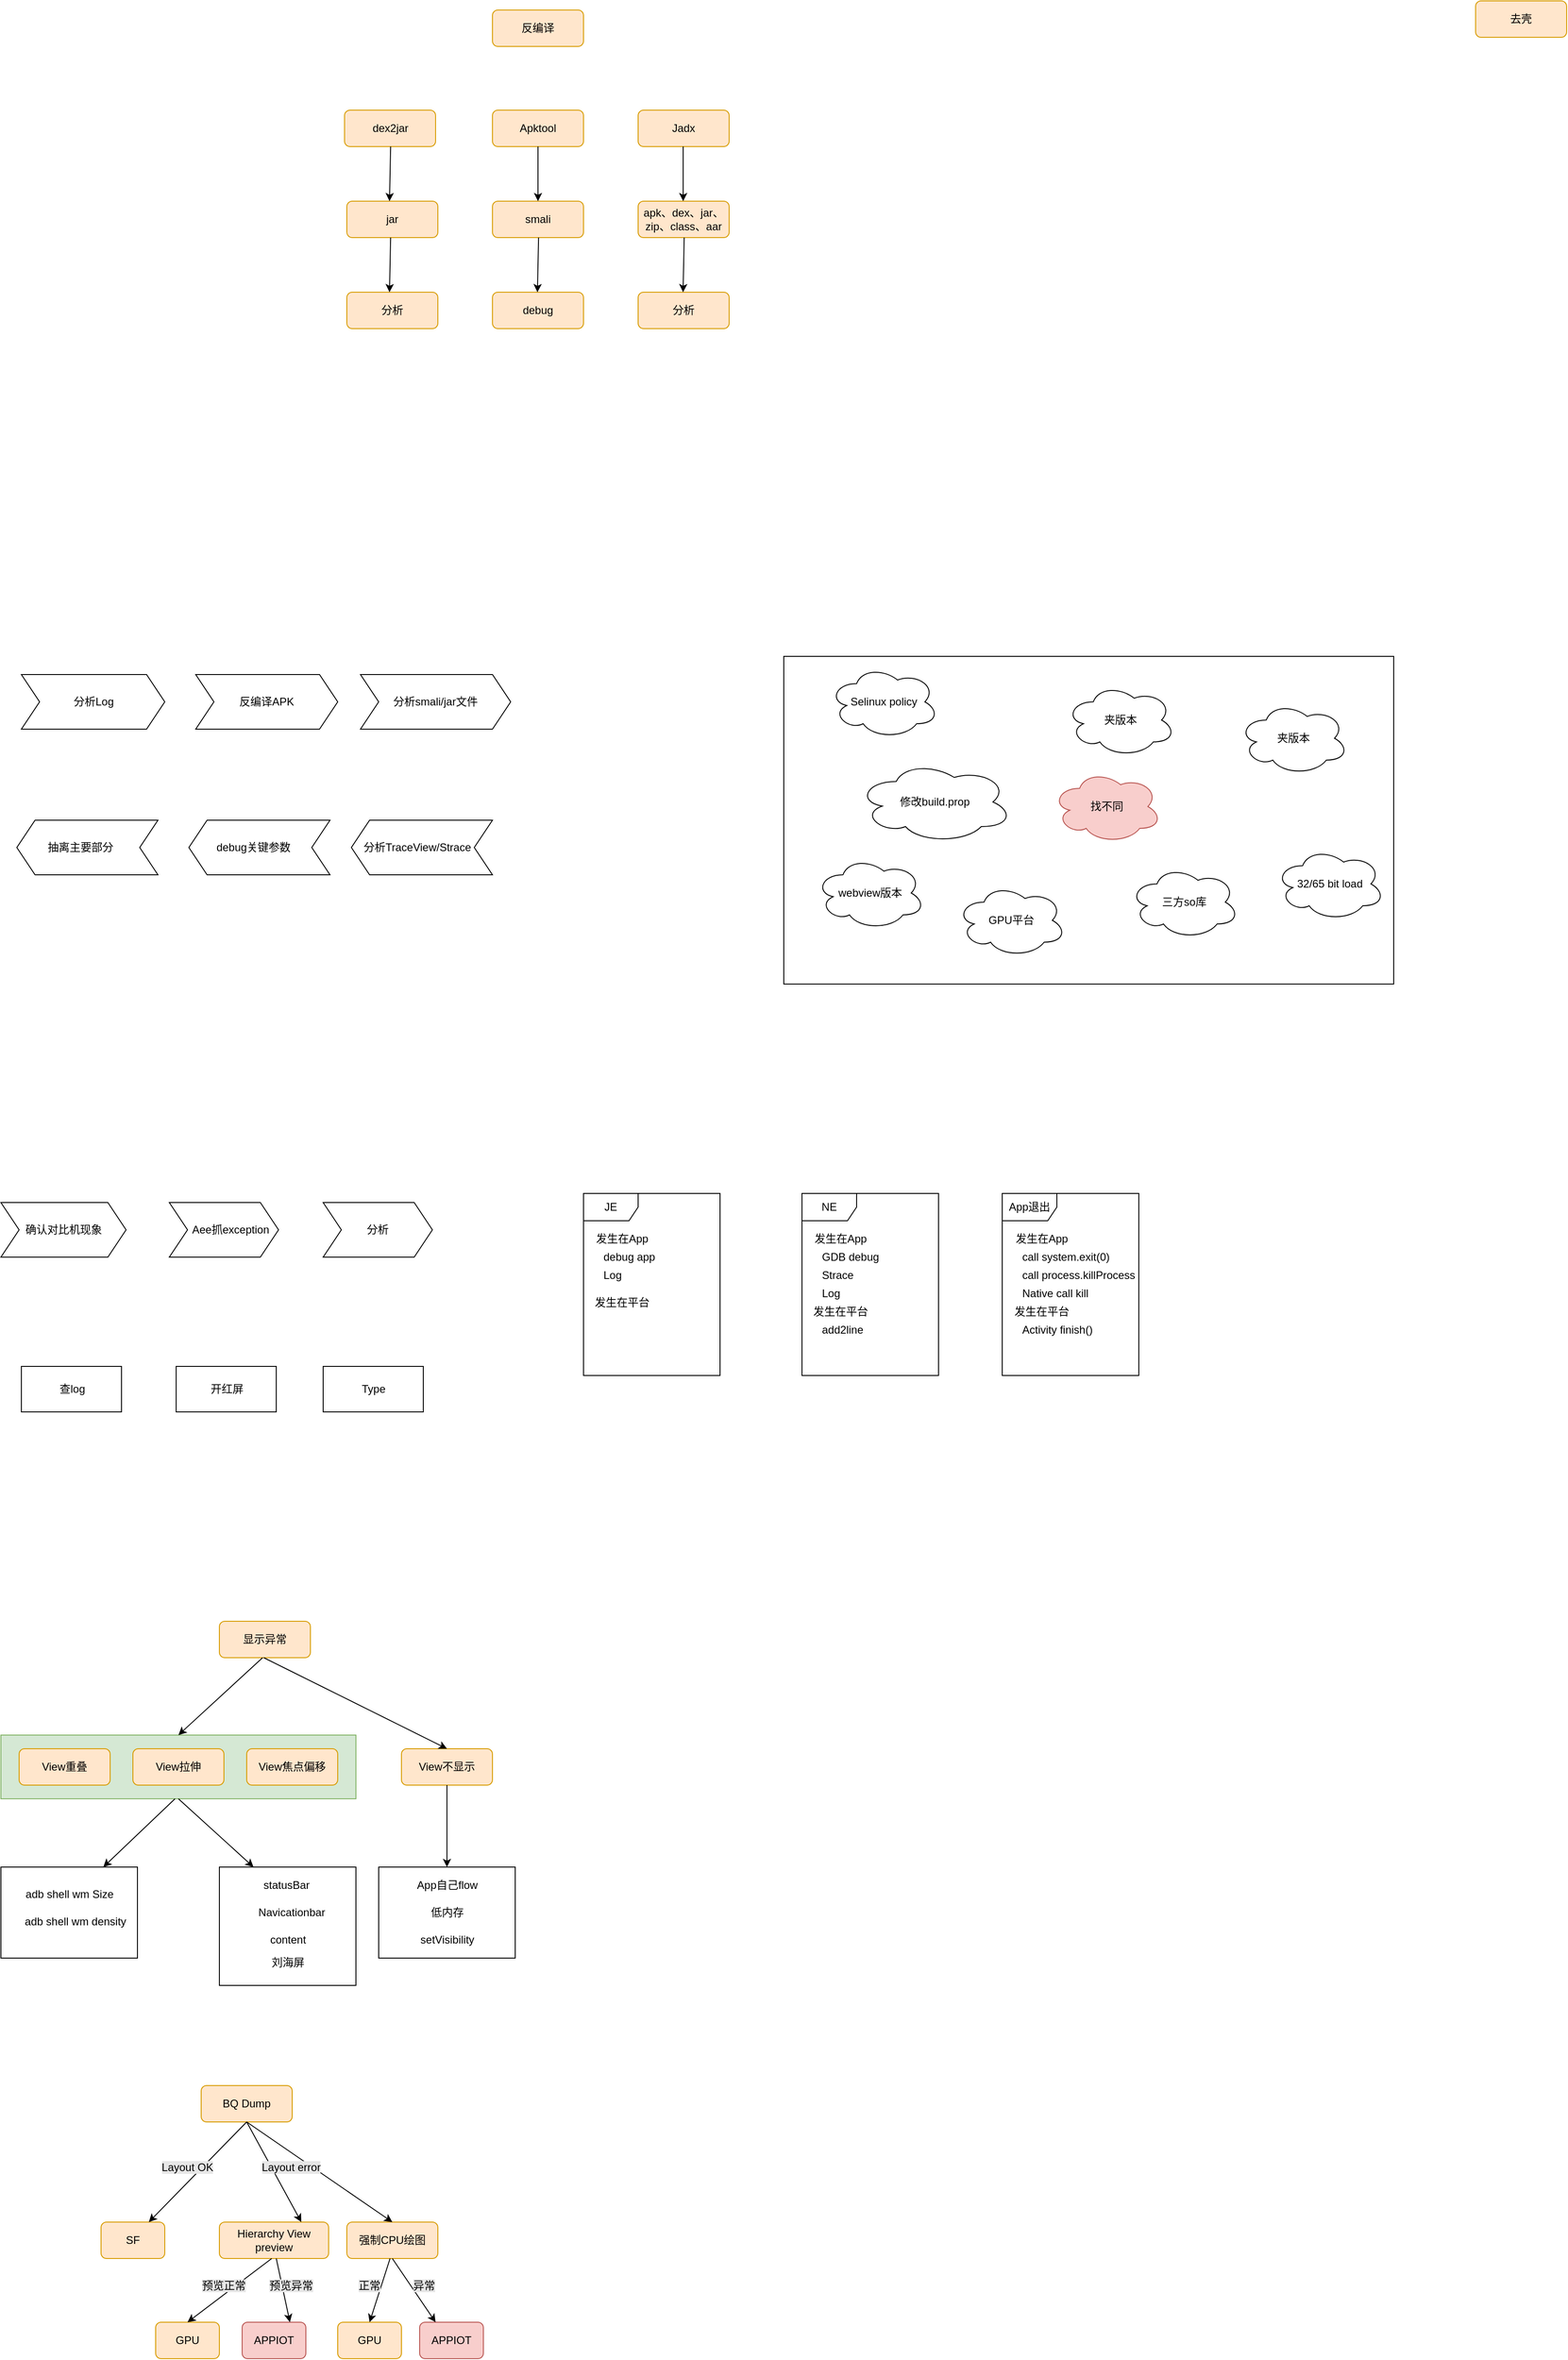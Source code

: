 <mxfile version="13.0.1" type="github"><diagram id="VtakY8_QgwN2vM0VlmeF" name="Page-1"><mxGraphModel dx="1422" dy="3083" grid="1" gridSize="10" guides="1" tooltips="1" connect="1" arrows="1" fold="1" page="1" pageScale="1" pageWidth="827" pageHeight="1169" math="0" shadow="0"><root><mxCell id="0"/><mxCell id="1" parent="0"/><mxCell id="EpkO5UYRU34J9skRSnlP-2" value="BQ Dump" style="shape=ext;rounded=1;html=1;whiteSpace=wrap;fillColor=#ffe6cc;strokeColor=#d79b00;" parent="1" vertex="1"><mxGeometry x="350" y="60" width="100" height="40" as="geometry"/></mxCell><mxCell id="EpkO5UYRU34J9skRSnlP-3" value="SF" style="shape=ext;rounded=1;html=1;whiteSpace=wrap;fillColor=#ffe6cc;strokeColor=#d79b00;" parent="1" vertex="1"><mxGeometry x="240" y="210" width="70" height="40" as="geometry"/></mxCell><mxCell id="EpkO5UYRU34J9skRSnlP-4" value="Hierarchy View preview" style="shape=ext;rounded=1;html=1;whiteSpace=wrap;fillColor=#ffe6cc;strokeColor=#d79b00;" parent="1" vertex="1"><mxGeometry x="370" y="210" width="120" height="40" as="geometry"/></mxCell><mxCell id="EpkO5UYRU34J9skRSnlP-5" value="GPU" style="shape=ext;rounded=1;html=1;whiteSpace=wrap;fillColor=#ffe6cc;strokeColor=#d79b00;" parent="1" vertex="1"><mxGeometry x="300" y="320" width="70" height="40" as="geometry"/></mxCell><mxCell id="EpkO5UYRU34J9skRSnlP-7" value="强制CPU绘图" style="shape=ext;rounded=1;html=1;whiteSpace=wrap;fillColor=#ffe6cc;strokeColor=#d79b00;" parent="1" vertex="1"><mxGeometry x="510" y="210" width="100" height="40" as="geometry"/></mxCell><mxCell id="EpkO5UYRU34J9skRSnlP-9" value="" style="endArrow=classic;html=1;exitX=0.5;exitY=1;exitDx=0;exitDy=0;entryX=0.75;entryY=0;entryDx=0;entryDy=0;" parent="1" source="EpkO5UYRU34J9skRSnlP-2" target="EpkO5UYRU34J9skRSnlP-3" edge="1"><mxGeometry width="50" height="50" relative="1" as="geometry"><mxPoint x="150" y="200" as="sourcePoint"/><mxPoint x="140" y="320" as="targetPoint"/></mxGeometry></mxCell><mxCell id="EpkO5UYRU34J9skRSnlP-11" value="" style="endArrow=classic;html=1;entryX=0.5;entryY=0;entryDx=0;entryDy=0;" parent="1" target="EpkO5UYRU34J9skRSnlP-7" edge="1"><mxGeometry width="50" height="50" relative="1" as="geometry"><mxPoint x="400" y="100" as="sourcePoint"/><mxPoint x="570" y="200" as="targetPoint"/></mxGeometry></mxCell><mxCell id="EpkO5UYRU34J9skRSnlP-12" value="" style="endArrow=classic;html=1;entryX=0.75;entryY=0;entryDx=0;entryDy=0;" parent="1" target="EpkO5UYRU34J9skRSnlP-4" edge="1"><mxGeometry width="50" height="50" relative="1" as="geometry"><mxPoint x="400" y="100" as="sourcePoint"/><mxPoint x="570" y="210" as="targetPoint"/></mxGeometry></mxCell><mxCell id="EpkO5UYRU34J9skRSnlP-13" value="&lt;span style=&quot;background-color: rgb(230 , 230 , 230)&quot;&gt;Layout OK&lt;/span&gt;" style="text;html=1;strokeColor=none;fillColor=none;align=center;verticalAlign=middle;whiteSpace=wrap;rounded=0;" parent="1" vertex="1"><mxGeometry x="300" y="140" width="70" height="20" as="geometry"/></mxCell><mxCell id="EpkO5UYRU34J9skRSnlP-16" value="&lt;span style=&quot;background-color: rgb(230 , 230 , 230)&quot;&gt;Layout error&lt;/span&gt;" style="text;html=1;strokeColor=none;fillColor=none;align=center;verticalAlign=middle;whiteSpace=wrap;rounded=0;" parent="1" vertex="1"><mxGeometry x="414" y="140" width="70" height="20" as="geometry"/></mxCell><mxCell id="EpkO5UYRU34J9skRSnlP-18" value="APPIOT" style="shape=ext;rounded=1;html=1;whiteSpace=wrap;fillColor=#f8cecc;strokeColor=#b85450;" parent="1" vertex="1"><mxGeometry x="395" y="320" width="70" height="40" as="geometry"/></mxCell><mxCell id="EpkO5UYRU34J9skRSnlP-21" value="" style="endArrow=classic;html=1;exitX=0.5;exitY=1;exitDx=0;exitDy=0;entryX=0.5;entryY=0;entryDx=0;entryDy=0;" parent="1" target="EpkO5UYRU34J9skRSnlP-5" edge="1"><mxGeometry width="50" height="50" relative="1" as="geometry"><mxPoint x="427.5" y="250" as="sourcePoint"/><mxPoint x="320" y="360" as="targetPoint"/></mxGeometry></mxCell><mxCell id="EpkO5UYRU34J9skRSnlP-22" value="" style="endArrow=classic;html=1;exitX=0.5;exitY=1;exitDx=0;exitDy=0;entryX=0.75;entryY=0;entryDx=0;entryDy=0;" parent="1" target="EpkO5UYRU34J9skRSnlP-18" edge="1"><mxGeometry width="50" height="50" relative="1" as="geometry"><mxPoint x="432.5" y="250" as="sourcePoint"/><mxPoint x="340" y="320" as="targetPoint"/></mxGeometry></mxCell><mxCell id="EpkO5UYRU34J9skRSnlP-23" value="&lt;span style=&quot;background-color: rgb(230 , 230 , 230)&quot;&gt;预览正常&lt;/span&gt;" style="text;html=1;strokeColor=none;fillColor=none;align=center;verticalAlign=middle;whiteSpace=wrap;rounded=0;" parent="1" vertex="1"><mxGeometry x="340" y="270" width="70" height="20" as="geometry"/></mxCell><mxCell id="EpkO5UYRU34J9skRSnlP-26" value="&lt;span style=&quot;background-color: rgb(230 , 230 , 230)&quot;&gt;预览异常&lt;/span&gt;" style="text;html=1;strokeColor=none;fillColor=none;align=center;verticalAlign=middle;whiteSpace=wrap;rounded=0;" parent="1" vertex="1"><mxGeometry x="414" y="270" width="70" height="20" as="geometry"/></mxCell><mxCell id="EpkO5UYRU34J9skRSnlP-27" value="GPU" style="shape=ext;rounded=1;html=1;whiteSpace=wrap;fillColor=#ffe6cc;strokeColor=#d79b00;" parent="1" vertex="1"><mxGeometry x="500" y="320" width="70" height="40" as="geometry"/></mxCell><mxCell id="EpkO5UYRU34J9skRSnlP-28" value="APPIOT" style="shape=ext;rounded=1;html=1;whiteSpace=wrap;fillColor=#f8cecc;strokeColor=#b85450;" parent="1" vertex="1"><mxGeometry x="590" y="320" width="70" height="40" as="geometry"/></mxCell><mxCell id="EpkO5UYRU34J9skRSnlP-29" value="" style="endArrow=classic;html=1;exitX=0.5;exitY=1;exitDx=0;exitDy=0;entryX=0.5;entryY=0;entryDx=0;entryDy=0;" parent="1" target="EpkO5UYRU34J9skRSnlP-27" edge="1"><mxGeometry width="50" height="50" relative="1" as="geometry"><mxPoint x="557.5" y="250" as="sourcePoint"/><mxPoint x="465" y="320" as="targetPoint"/></mxGeometry></mxCell><mxCell id="EpkO5UYRU34J9skRSnlP-30" value="" style="endArrow=classic;html=1;exitX=0.5;exitY=1;exitDx=0;exitDy=0;entryX=0.25;entryY=0;entryDx=0;entryDy=0;" parent="1" target="EpkO5UYRU34J9skRSnlP-28" edge="1"><mxGeometry width="50" height="50" relative="1" as="geometry"><mxPoint x="560" y="250" as="sourcePoint"/><mxPoint x="575" y="320" as="targetPoint"/></mxGeometry></mxCell><mxCell id="EpkO5UYRU34J9skRSnlP-31" value="&lt;span style=&quot;background-color: rgb(230 , 230 , 230)&quot;&gt;正常&lt;/span&gt;" style="text;html=1;strokeColor=none;fillColor=none;align=center;verticalAlign=middle;whiteSpace=wrap;rounded=0;" parent="1" vertex="1"><mxGeometry x="500" y="270" width="70" height="20" as="geometry"/></mxCell><mxCell id="EpkO5UYRU34J9skRSnlP-34" value="&lt;span style=&quot;background-color: rgb(230 , 230 , 230)&quot;&gt;异常&lt;/span&gt;" style="text;html=1;strokeColor=none;fillColor=none;align=center;verticalAlign=middle;whiteSpace=wrap;rounded=0;" parent="1" vertex="1"><mxGeometry x="560" y="270" width="70" height="20" as="geometry"/></mxCell><mxCell id="EpkO5UYRU34J9skRSnlP-35" value="显示异常" style="shape=ext;rounded=1;html=1;whiteSpace=wrap;fillColor=#ffe6cc;strokeColor=#d79b00;" parent="1" vertex="1"><mxGeometry x="370" y="-450" width="100" height="40" as="geometry"/></mxCell><mxCell id="EpkO5UYRU34J9skRSnlP-37" value="" style="rounded=0;whiteSpace=wrap;html=1;fillColor=#d5e8d4;strokeColor=#82b366;" parent="1" vertex="1"><mxGeometry x="130" y="-325" width="390" height="70" as="geometry"/></mxCell><mxCell id="EpkO5UYRU34J9skRSnlP-38" value="View重叠" style="shape=ext;rounded=1;html=1;whiteSpace=wrap;fillColor=#ffe6cc;strokeColor=#d79b00;" parent="1" vertex="1"><mxGeometry x="150" y="-310" width="100" height="40" as="geometry"/></mxCell><mxCell id="EpkO5UYRU34J9skRSnlP-39" value="View拉伸" style="shape=ext;rounded=1;html=1;whiteSpace=wrap;fillColor=#ffe6cc;strokeColor=#d79b00;" parent="1" vertex="1"><mxGeometry x="275" y="-310" width="100" height="40" as="geometry"/></mxCell><mxCell id="EpkO5UYRU34J9skRSnlP-40" value="View焦点偏移" style="shape=ext;rounded=1;html=1;whiteSpace=wrap;fillColor=#ffe6cc;strokeColor=#d79b00;" parent="1" vertex="1"><mxGeometry x="400" y="-310" width="100" height="40" as="geometry"/></mxCell><mxCell id="EpkO5UYRU34J9skRSnlP-41" value="View不显示" style="shape=ext;rounded=1;html=1;whiteSpace=wrap;fillColor=#ffe6cc;strokeColor=#d79b00;" parent="1" vertex="1"><mxGeometry x="570" y="-310" width="100" height="40" as="geometry"/></mxCell><mxCell id="EpkO5UYRU34J9skRSnlP-42" value="" style="endArrow=classic;html=1;exitX=0.5;exitY=1;exitDx=0;exitDy=0;entryX=0.5;entryY=0;entryDx=0;entryDy=0;" parent="1" target="EpkO5UYRU34J9skRSnlP-37" edge="1"><mxGeometry width="50" height="50" relative="1" as="geometry"><mxPoint x="417.5" y="-410" as="sourcePoint"/><mxPoint x="310" y="-300" as="targetPoint"/></mxGeometry></mxCell><mxCell id="EpkO5UYRU34J9skRSnlP-43" value="" style="endArrow=classic;html=1;exitX=0.5;exitY=1;exitDx=0;exitDy=0;entryX=0.5;entryY=0;entryDx=0;entryDy=0;" parent="1" target="EpkO5UYRU34J9skRSnlP-41" edge="1"><mxGeometry width="50" height="50" relative="1" as="geometry"><mxPoint x="418.75" y="-410" as="sourcePoint"/><mxPoint x="331.25" y="-325" as="targetPoint"/></mxGeometry></mxCell><mxCell id="EpkO5UYRU34J9skRSnlP-44" value="" style="rounded=0;whiteSpace=wrap;html=1;" parent="1" vertex="1"><mxGeometry x="130" y="-180" width="150" height="100" as="geometry"/></mxCell><mxCell id="EpkO5UYRU34J9skRSnlP-45" value="adb shell wm Size" style="text;html=1;strokeColor=none;fillColor=none;align=center;verticalAlign=middle;whiteSpace=wrap;rounded=0;" parent="1" vertex="1"><mxGeometry x="142.5" y="-160" width="125" height="20" as="geometry"/></mxCell><mxCell id="EpkO5UYRU34J9skRSnlP-46" value="adb shell wm density" style="text;html=1;strokeColor=none;fillColor=none;align=center;verticalAlign=middle;whiteSpace=wrap;rounded=0;" parent="1" vertex="1"><mxGeometry x="142.5" y="-130" width="137.5" height="20" as="geometry"/></mxCell><mxCell id="EpkO5UYRU34J9skRSnlP-47" value="" style="rounded=0;whiteSpace=wrap;html=1;" parent="1" vertex="1"><mxGeometry x="370" y="-180" width="150" height="130" as="geometry"/></mxCell><mxCell id="EpkO5UYRU34J9skRSnlP-48" value="statusBar&amp;nbsp;" style="text;html=1;strokeColor=none;fillColor=none;align=center;verticalAlign=middle;whiteSpace=wrap;rounded=0;" parent="1" vertex="1"><mxGeometry x="382.5" y="-170" width="125" height="20" as="geometry"/></mxCell><mxCell id="EpkO5UYRU34J9skRSnlP-51" value="Navicationbar" style="text;html=1;strokeColor=none;fillColor=none;align=center;verticalAlign=middle;whiteSpace=wrap;rounded=0;" parent="1" vertex="1"><mxGeometry x="386.5" y="-140" width="125" height="20" as="geometry"/></mxCell><mxCell id="EpkO5UYRU34J9skRSnlP-52" value="content" style="text;html=1;strokeColor=none;fillColor=none;align=center;verticalAlign=middle;whiteSpace=wrap;rounded=0;" parent="1" vertex="1"><mxGeometry x="382.5" y="-110" width="125" height="20" as="geometry"/></mxCell><mxCell id="EpkO5UYRU34J9skRSnlP-53" value="刘海屏" style="text;html=1;strokeColor=none;fillColor=none;align=center;verticalAlign=middle;whiteSpace=wrap;rounded=0;" parent="1" vertex="1"><mxGeometry x="382.5" y="-90" width="125" height="30" as="geometry"/></mxCell><mxCell id="EpkO5UYRU34J9skRSnlP-54" value="" style="endArrow=classic;html=1;exitX=0.5;exitY=1;exitDx=0;exitDy=0;entryX=0.75;entryY=0;entryDx=0;entryDy=0;" parent="1" target="EpkO5UYRU34J9skRSnlP-44" edge="1"><mxGeometry width="50" height="50" relative="1" as="geometry"><mxPoint x="321.25" y="-255" as="sourcePoint"/><mxPoint x="228.75" y="-170" as="targetPoint"/></mxGeometry></mxCell><mxCell id="EpkO5UYRU34J9skRSnlP-55" value="" style="endArrow=classic;html=1;entryX=0.25;entryY=0;entryDx=0;entryDy=0;exitX=0.5;exitY=1;exitDx=0;exitDy=0;" parent="1" source="EpkO5UYRU34J9skRSnlP-37" target="EpkO5UYRU34J9skRSnlP-47" edge="1"><mxGeometry width="50" height="50" relative="1" as="geometry"><mxPoint x="320" y="-250" as="sourcePoint"/><mxPoint x="294" y="-160" as="targetPoint"/></mxGeometry></mxCell><mxCell id="EpkO5UYRU34J9skRSnlP-56" value="" style="rounded=0;whiteSpace=wrap;html=1;" parent="1" vertex="1"><mxGeometry x="545" y="-180" width="150" height="100" as="geometry"/></mxCell><mxCell id="EpkO5UYRU34J9skRSnlP-57" value="App自己flow" style="text;html=1;strokeColor=none;fillColor=none;align=center;verticalAlign=middle;whiteSpace=wrap;rounded=0;" parent="1" vertex="1"><mxGeometry x="557.5" y="-170" width="125" height="20" as="geometry"/></mxCell><mxCell id="EpkO5UYRU34J9skRSnlP-61" value="低内存" style="text;html=1;strokeColor=none;fillColor=none;align=center;verticalAlign=middle;whiteSpace=wrap;rounded=0;" parent="1" vertex="1"><mxGeometry x="557.5" y="-140" width="125" height="20" as="geometry"/></mxCell><mxCell id="EpkO5UYRU34J9skRSnlP-62" value="" style="endArrow=classic;html=1;entryX=0.5;entryY=0;entryDx=0;entryDy=0;exitX=0.5;exitY=1;exitDx=0;exitDy=0;" parent="1" source="EpkO5UYRU34J9skRSnlP-41" target="EpkO5UYRU34J9skRSnlP-56" edge="1"><mxGeometry width="50" height="50" relative="1" as="geometry"><mxPoint x="612.5" y="-270" as="sourcePoint"/><mxPoint x="695" y="-195" as="targetPoint"/></mxGeometry></mxCell><mxCell id="EpkO5UYRU34J9skRSnlP-64" value="确认对比机现象" style="shape=step;perimeter=stepPerimeter;whiteSpace=wrap;html=1;fixedSize=1;" parent="1" vertex="1"><mxGeometry x="130" y="-910" width="137.5" height="60" as="geometry"/></mxCell><mxCell id="EpkO5UYRU34J9skRSnlP-65" value="" style="shape=step;perimeter=stepPerimeter;whiteSpace=wrap;html=1;fixedSize=1;" parent="1" vertex="1"><mxGeometry x="315" y="-910" width="120" height="60" as="geometry"/></mxCell><mxCell id="EpkO5UYRU34J9skRSnlP-66" value="Aee抓exception" style="text;html=1;strokeColor=none;fillColor=none;align=center;verticalAlign=middle;whiteSpace=wrap;rounded=0;" parent="1" vertex="1"><mxGeometry x="310" y="-890" width="145" height="20" as="geometry"/></mxCell><mxCell id="EpkO5UYRU34J9skRSnlP-67" value="分析" style="shape=step;perimeter=stepPerimeter;whiteSpace=wrap;html=1;fixedSize=1;" parent="1" vertex="1"><mxGeometry x="484" y="-910" width="120" height="60" as="geometry"/></mxCell><mxCell id="EpkO5UYRU34J9skRSnlP-68" value="开红屏" style="html=1;" parent="1" vertex="1"><mxGeometry x="322.5" y="-730" width="110" height="50" as="geometry"/></mxCell><mxCell id="EpkO5UYRU34J9skRSnlP-69" value="JE" style="shape=umlFrame;whiteSpace=wrap;html=1;" parent="1" vertex="1"><mxGeometry x="770" y="-920" width="150" height="200" as="geometry"/></mxCell><mxCell id="EpkO5UYRU34J9skRSnlP-72" value="发生在App" style="text;html=1;strokeColor=none;fillColor=none;align=center;verticalAlign=middle;whiteSpace=wrap;rounded=0;" parent="1" vertex="1"><mxGeometry x="780" y="-880" width="65" height="20" as="geometry"/></mxCell><mxCell id="EpkO5UYRU34J9skRSnlP-73" value="发生在平台" style="text;html=1;strokeColor=none;fillColor=none;align=center;verticalAlign=middle;whiteSpace=wrap;rounded=0;" parent="1" vertex="1"><mxGeometry x="780" y="-810" width="65" height="20" as="geometry"/></mxCell><mxCell id="EpkO5UYRU34J9skRSnlP-74" value="debug app" style="text;html=1;strokeColor=none;fillColor=none;align=left;verticalAlign=middle;whiteSpace=wrap;rounded=0;" parent="1" vertex="1"><mxGeometry x="790" y="-860" width="65" height="20" as="geometry"/></mxCell><mxCell id="EpkO5UYRU34J9skRSnlP-75" value="Log" style="text;html=1;strokeColor=none;fillColor=none;align=left;verticalAlign=middle;whiteSpace=wrap;rounded=0;" parent="1" vertex="1"><mxGeometry x="790" y="-840" width="65" height="20" as="geometry"/></mxCell><mxCell id="EpkO5UYRU34J9skRSnlP-77" value="NE" style="shape=umlFrame;whiteSpace=wrap;html=1;" parent="1" vertex="1"><mxGeometry x="1010" y="-920" width="150" height="200" as="geometry"/></mxCell><mxCell id="EpkO5UYRU34J9skRSnlP-78" value="发生在App" style="text;html=1;strokeColor=none;fillColor=none;align=center;verticalAlign=middle;whiteSpace=wrap;rounded=0;" parent="1" vertex="1"><mxGeometry x="1020" y="-880" width="65" height="20" as="geometry"/></mxCell><mxCell id="EpkO5UYRU34J9skRSnlP-79" value="发生在平台" style="text;html=1;strokeColor=none;fillColor=none;align=center;verticalAlign=middle;whiteSpace=wrap;rounded=0;" parent="1" vertex="1"><mxGeometry x="1020" y="-800" width="65" height="20" as="geometry"/></mxCell><mxCell id="EpkO5UYRU34J9skRSnlP-80" value="GDB debug" style="text;html=1;strokeColor=none;fillColor=none;align=left;verticalAlign=middle;whiteSpace=wrap;rounded=0;" parent="1" vertex="1"><mxGeometry x="1030" y="-860" width="90" height="20" as="geometry"/></mxCell><mxCell id="EpkO5UYRU34J9skRSnlP-81" value="Strace" style="text;html=1;strokeColor=none;fillColor=none;align=left;verticalAlign=middle;whiteSpace=wrap;rounded=0;" parent="1" vertex="1"><mxGeometry x="1030" y="-840" width="65" height="20" as="geometry"/></mxCell><mxCell id="EpkO5UYRU34J9skRSnlP-82" value="add2line" style="text;html=1;strokeColor=none;fillColor=none;align=left;verticalAlign=middle;whiteSpace=wrap;rounded=0;" parent="1" vertex="1"><mxGeometry x="1030" y="-780" width="65" height="20" as="geometry"/></mxCell><mxCell id="EpkO5UYRU34J9skRSnlP-83" value="Log" style="text;html=1;strokeColor=none;fillColor=none;align=left;verticalAlign=middle;whiteSpace=wrap;rounded=0;" parent="1" vertex="1"><mxGeometry x="1030" y="-820" width="65" height="20" as="geometry"/></mxCell><mxCell id="EpkO5UYRU34J9skRSnlP-85" value="App退出" style="shape=umlFrame;whiteSpace=wrap;html=1;" parent="1" vertex="1"><mxGeometry x="1230" y="-920" width="150" height="200" as="geometry"/></mxCell><mxCell id="EpkO5UYRU34J9skRSnlP-86" value="发生在App" style="text;html=1;strokeColor=none;fillColor=none;align=center;verticalAlign=middle;whiteSpace=wrap;rounded=0;" parent="1" vertex="1"><mxGeometry x="1241" y="-880" width="65" height="20" as="geometry"/></mxCell><mxCell id="EpkO5UYRU34J9skRSnlP-87" value="发生在平台" style="text;html=1;strokeColor=none;fillColor=none;align=center;verticalAlign=middle;whiteSpace=wrap;rounded=0;" parent="1" vertex="1"><mxGeometry x="1241" y="-800" width="65" height="20" as="geometry"/></mxCell><mxCell id="EpkO5UYRU34J9skRSnlP-88" value="call system.exit(0)" style="text;html=1;strokeColor=none;fillColor=none;align=left;verticalAlign=middle;whiteSpace=wrap;rounded=0;" parent="1" vertex="1"><mxGeometry x="1250" y="-860" width="110" height="20" as="geometry"/></mxCell><mxCell id="EpkO5UYRU34J9skRSnlP-89" value="call process.killProcess" style="text;html=1;strokeColor=none;fillColor=none;align=left;verticalAlign=middle;whiteSpace=wrap;rounded=0;" parent="1" vertex="1"><mxGeometry x="1250" y="-840" width="140" height="20" as="geometry"/></mxCell><mxCell id="EpkO5UYRU34J9skRSnlP-90" value="Native call kill" style="text;html=1;strokeColor=none;fillColor=none;align=left;verticalAlign=middle;whiteSpace=wrap;rounded=0;" parent="1" vertex="1"><mxGeometry x="1250" y="-820" width="90" height="20" as="geometry"/></mxCell><mxCell id="EpkO5UYRU34J9skRSnlP-91" value="Activity finish()" style="text;html=1;strokeColor=none;fillColor=none;align=left;verticalAlign=middle;whiteSpace=wrap;rounded=0;" parent="1" vertex="1"><mxGeometry x="1250" y="-780" width="90" height="20" as="geometry"/></mxCell><mxCell id="EpkO5UYRU34J9skRSnlP-92" value="Type" style="html=1;" parent="1" vertex="1"><mxGeometry x="484" y="-730" width="110" height="50" as="geometry"/></mxCell><mxCell id="EpkO5UYRU34J9skRSnlP-93" value="查log" style="html=1;" parent="1" vertex="1"><mxGeometry x="152.5" y="-730" width="110" height="50" as="geometry"/></mxCell><mxCell id="EpkO5UYRU34J9skRSnlP-96" value="分析Log" style="shape=step;perimeter=stepPerimeter;whiteSpace=wrap;html=1;fixedSize=1;" parent="1" vertex="1"><mxGeometry x="152.5" y="-1490" width="157.5" height="60" as="geometry"/></mxCell><mxCell id="EpkO5UYRU34J9skRSnlP-97" value="反编译APK" style="shape=step;perimeter=stepPerimeter;whiteSpace=wrap;html=1;fixedSize=1;" parent="1" vertex="1"><mxGeometry x="344" y="-1490" width="156" height="60" as="geometry"/></mxCell><mxCell id="EpkO5UYRU34J9skRSnlP-98" value="分析smali/jar文件" style="shape=step;perimeter=stepPerimeter;whiteSpace=wrap;html=1;fixedSize=1;" parent="1" vertex="1"><mxGeometry x="525" y="-1490" width="165" height="60" as="geometry"/></mxCell><mxCell id="EpkO5UYRU34J9skRSnlP-99" value="" style="shape=step;perimeter=stepPerimeter;whiteSpace=wrap;html=1;fixedSize=1;rotation=-180;" parent="1" vertex="1"><mxGeometry x="515" y="-1330" width="155" height="60" as="geometry"/></mxCell><mxCell id="EpkO5UYRU34J9skRSnlP-100" value="分析TraceView/Strace" style="text;html=1;strokeColor=none;fillColor=none;align=center;verticalAlign=middle;whiteSpace=wrap;rounded=0;" parent="1" vertex="1"><mxGeometry x="525" y="-1310" width="125" height="20" as="geometry"/></mxCell><mxCell id="EpkO5UYRU34J9skRSnlP-101" value="" style="shape=step;perimeter=stepPerimeter;whiteSpace=wrap;html=1;fixedSize=1;rotation=-180;" parent="1" vertex="1"><mxGeometry x="336.5" y="-1330" width="155" height="60" as="geometry"/></mxCell><mxCell id="EpkO5UYRU34J9skRSnlP-102" value="debug关键参数" style="text;html=1;strokeColor=none;fillColor=none;align=center;verticalAlign=middle;whiteSpace=wrap;rounded=0;" parent="1" vertex="1"><mxGeometry x="345" y="-1310" width="125" height="20" as="geometry"/></mxCell><mxCell id="EpkO5UYRU34J9skRSnlP-103" value="" style="shape=step;perimeter=stepPerimeter;whiteSpace=wrap;html=1;fixedSize=1;rotation=-180;" parent="1" vertex="1"><mxGeometry x="147.5" y="-1330" width="155" height="60" as="geometry"/></mxCell><mxCell id="EpkO5UYRU34J9skRSnlP-104" value="抽离主要部分" style="text;html=1;strokeColor=none;fillColor=none;align=center;verticalAlign=middle;whiteSpace=wrap;rounded=0;" parent="1" vertex="1"><mxGeometry x="155" y="-1310" width="125" height="20" as="geometry"/></mxCell><mxCell id="EpkO5UYRU34J9skRSnlP-105" value="" style="rounded=0;whiteSpace=wrap;html=1;" parent="1" vertex="1"><mxGeometry x="990" y="-1510" width="670" height="360" as="geometry"/></mxCell><mxCell id="EpkO5UYRU34J9skRSnlP-106" value="Selinux policy" style="ellipse;shape=cloud;whiteSpace=wrap;html=1;" parent="1" vertex="1"><mxGeometry x="1040" y="-1500" width="120" height="80" as="geometry"/></mxCell><mxCell id="EpkO5UYRU34J9skRSnlP-107" value="修改build.prop" style="ellipse;shape=cloud;whiteSpace=wrap;html=1;" parent="1" vertex="1"><mxGeometry x="1071" y="-1395" width="170" height="90" as="geometry"/></mxCell><mxCell id="EpkO5UYRU34J9skRSnlP-108" value="webview版本" style="ellipse;shape=cloud;whiteSpace=wrap;html=1;" parent="1" vertex="1"><mxGeometry x="1025" y="-1290" width="120" height="80" as="geometry"/></mxCell><mxCell id="EpkO5UYRU34J9skRSnlP-109" value="找不同" style="ellipse;shape=cloud;whiteSpace=wrap;html=1;fillColor=#f8cecc;strokeColor=#b85450;" parent="1" vertex="1"><mxGeometry x="1285" y="-1385" width="120" height="80" as="geometry"/></mxCell><mxCell id="EpkO5UYRU34J9skRSnlP-110" value="GPU平台" style="ellipse;shape=cloud;whiteSpace=wrap;html=1;" parent="1" vertex="1"><mxGeometry x="1180" y="-1260" width="120" height="80" as="geometry"/></mxCell><mxCell id="EpkO5UYRU34J9skRSnlP-111" value="夹版本" style="ellipse;shape=cloud;whiteSpace=wrap;html=1;" parent="1" vertex="1"><mxGeometry x="1490" y="-1460" width="120" height="80" as="geometry"/></mxCell><mxCell id="EpkO5UYRU34J9skRSnlP-112" value="32/65 bit load" style="ellipse;shape=cloud;whiteSpace=wrap;html=1;" parent="1" vertex="1"><mxGeometry x="1530" y="-1300" width="120" height="80" as="geometry"/></mxCell><mxCell id="EpkO5UYRU34J9skRSnlP-113" value="setVisibility" style="text;html=1;strokeColor=none;fillColor=none;align=center;verticalAlign=middle;whiteSpace=wrap;rounded=0;" parent="1" vertex="1"><mxGeometry x="557.5" y="-110" width="125" height="20" as="geometry"/></mxCell><mxCell id="EpkO5UYRU34J9skRSnlP-114" value="三方so库" style="ellipse;shape=cloud;whiteSpace=wrap;html=1;" parent="1" vertex="1"><mxGeometry x="1370" y="-1280" width="120" height="80" as="geometry"/></mxCell><mxCell id="EpkO5UYRU34J9skRSnlP-115" value="夹版本" style="ellipse;shape=cloud;whiteSpace=wrap;html=1;" parent="1" vertex="1"><mxGeometry x="1300" y="-1480" width="120" height="80" as="geometry"/></mxCell><mxCell id="ALA0t0O1AIG3ukwsfCi6-2" value="反编译" style="shape=ext;rounded=1;html=1;whiteSpace=wrap;fillColor=#ffe6cc;strokeColor=#d79b00;" vertex="1" parent="1"><mxGeometry x="670" y="-2220" width="100" height="40" as="geometry"/></mxCell><mxCell id="ALA0t0O1AIG3ukwsfCi6-3" value="Apktool" style="shape=ext;rounded=1;html=1;whiteSpace=wrap;fillColor=#ffe6cc;strokeColor=#d79b00;" vertex="1" parent="1"><mxGeometry x="670" y="-2110" width="100" height="40" as="geometry"/></mxCell><mxCell id="ALA0t0O1AIG3ukwsfCi6-4" value="dex2jar" style="shape=ext;rounded=1;html=1;whiteSpace=wrap;fillColor=#ffe6cc;strokeColor=#d79b00;" vertex="1" parent="1"><mxGeometry x="507.5" y="-2110" width="100" height="40" as="geometry"/></mxCell><mxCell id="ALA0t0O1AIG3ukwsfCi6-5" value="Jadx" style="shape=ext;rounded=1;html=1;whiteSpace=wrap;fillColor=#ffe6cc;strokeColor=#d79b00;" vertex="1" parent="1"><mxGeometry x="830" y="-2110" width="100" height="40" as="geometry"/></mxCell><mxCell id="ALA0t0O1AIG3ukwsfCi6-6" value="smali" style="shape=ext;rounded=1;html=1;whiteSpace=wrap;fillColor=#ffe6cc;strokeColor=#d79b00;" vertex="1" parent="1"><mxGeometry x="670" y="-2010" width="100" height="40" as="geometry"/></mxCell><mxCell id="ALA0t0O1AIG3ukwsfCi6-7" value="" style="endArrow=classic;html=1;exitX=0.5;exitY=1;exitDx=0;exitDy=0;entryX=0.5;entryY=0;entryDx=0;entryDy=0;" edge="1" parent="1" source="ALA0t0O1AIG3ukwsfCi6-3" target="ALA0t0O1AIG3ukwsfCi6-6"><mxGeometry width="50" height="50" relative="1" as="geometry"><mxPoint x="401.25" y="-2070" as="sourcePoint"/><mxPoint x="322.5" y="-1995" as="targetPoint"/></mxGeometry></mxCell><mxCell id="ALA0t0O1AIG3ukwsfCi6-8" value="jar" style="shape=ext;rounded=1;html=1;whiteSpace=wrap;fillColor=#ffe6cc;strokeColor=#d79b00;" vertex="1" parent="1"><mxGeometry x="510" y="-2010" width="100" height="40" as="geometry"/></mxCell><mxCell id="ALA0t0O1AIG3ukwsfCi6-9" value="" style="endArrow=classic;html=1;exitX=0.5;exitY=1;exitDx=0;exitDy=0;entryX=0.5;entryY=0;entryDx=0;entryDy=0;" edge="1" parent="1"><mxGeometry width="50" height="50" relative="1" as="geometry"><mxPoint x="558.13" y="-2070" as="sourcePoint"/><mxPoint x="556.88" y="-2010" as="targetPoint"/></mxGeometry></mxCell><mxCell id="ALA0t0O1AIG3ukwsfCi6-10" value="debug" style="shape=ext;rounded=1;html=1;whiteSpace=wrap;fillColor=#ffe6cc;strokeColor=#d79b00;" vertex="1" parent="1"><mxGeometry x="670" y="-1910" width="100" height="40" as="geometry"/></mxCell><mxCell id="ALA0t0O1AIG3ukwsfCi6-11" value="" style="endArrow=classic;html=1;exitX=0.5;exitY=1;exitDx=0;exitDy=0;entryX=0.5;entryY=0;entryDx=0;entryDy=0;" edge="1" parent="1"><mxGeometry width="50" height="50" relative="1" as="geometry"><mxPoint x="720.63" y="-1970" as="sourcePoint"/><mxPoint x="719.38" y="-1910" as="targetPoint"/></mxGeometry></mxCell><mxCell id="ALA0t0O1AIG3ukwsfCi6-12" value="分析" style="shape=ext;rounded=1;html=1;whiteSpace=wrap;fillColor=#ffe6cc;strokeColor=#d79b00;" vertex="1" parent="1"><mxGeometry x="510" y="-1910" width="100" height="40" as="geometry"/></mxCell><mxCell id="ALA0t0O1AIG3ukwsfCi6-13" value="" style="endArrow=classic;html=1;exitX=0.5;exitY=1;exitDx=0;exitDy=0;entryX=0.5;entryY=0;entryDx=0;entryDy=0;" edge="1" parent="1"><mxGeometry width="50" height="50" relative="1" as="geometry"><mxPoint x="558.12" y="-1970" as="sourcePoint"/><mxPoint x="556.87" y="-1910" as="targetPoint"/></mxGeometry></mxCell><mxCell id="ALA0t0O1AIG3ukwsfCi6-14" value="去壳" style="shape=ext;rounded=1;html=1;whiteSpace=wrap;fillColor=#ffe6cc;strokeColor=#d79b00;" vertex="1" parent="1"><mxGeometry x="1750" y="-2230" width="100" height="40" as="geometry"/></mxCell><mxCell id="ALA0t0O1AIG3ukwsfCi6-15" value="apk、dex、jar、zip、class、aar" style="shape=ext;rounded=1;html=1;whiteSpace=wrap;fillColor=#ffe6cc;strokeColor=#d79b00;" vertex="1" parent="1"><mxGeometry x="830" y="-2010" width="100" height="40" as="geometry"/></mxCell><mxCell id="ALA0t0O1AIG3ukwsfCi6-16" value="分析" style="shape=ext;rounded=1;html=1;whiteSpace=wrap;fillColor=#ffe6cc;strokeColor=#d79b00;" vertex="1" parent="1"><mxGeometry x="830" y="-1910" width="100" height="40" as="geometry"/></mxCell><mxCell id="ALA0t0O1AIG3ukwsfCi6-17" value="" style="endArrow=classic;html=1;exitX=0.5;exitY=1;exitDx=0;exitDy=0;entryX=0.5;entryY=0;entryDx=0;entryDy=0;" edge="1" parent="1"><mxGeometry width="50" height="50" relative="1" as="geometry"><mxPoint x="880.62" y="-1970" as="sourcePoint"/><mxPoint x="879.37" y="-1910" as="targetPoint"/></mxGeometry></mxCell><mxCell id="ALA0t0O1AIG3ukwsfCi6-18" value="" style="endArrow=classic;html=1;exitX=0.5;exitY=1;exitDx=0;exitDy=0;entryX=0.5;entryY=0;entryDx=0;entryDy=0;" edge="1" parent="1"><mxGeometry width="50" height="50" relative="1" as="geometry"><mxPoint x="879.5" y="-2070" as="sourcePoint"/><mxPoint x="879.5" y="-2010" as="targetPoint"/></mxGeometry></mxCell></root></mxGraphModel></diagram></mxfile>